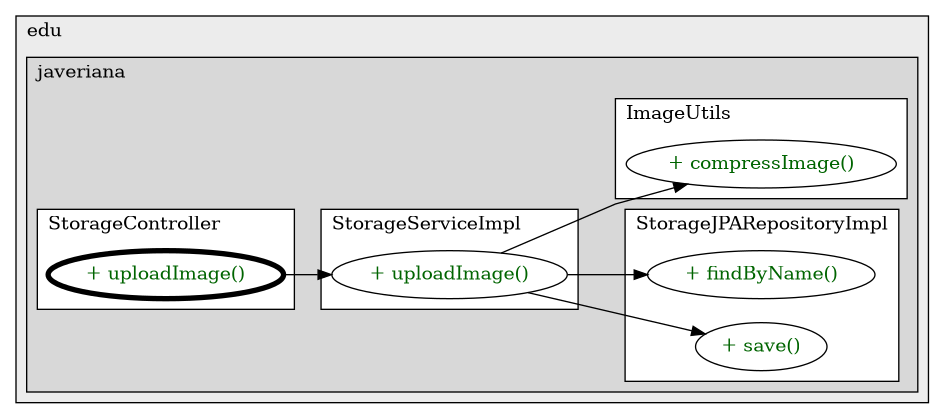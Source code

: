 @startuml

/' diagram meta data start
config=CallConfiguration;
{
  "rootMethod": "co.edu.javeriana.ctai.tgsecurity.controller.web.admin.StorageController#uploadImage(MultipartFile)",
  "projectClassification": {
    "searchMode": "OpenProject", // OpenProject, AllProjects
    "includedProjects": "",
    "pathEndKeywords": "*.impl",
    "isClientPath": "",
    "isClientName": "",
    "isTestPath": "",
    "isTestName": "",
    "isMappingPath": "",
    "isMappingName": "",
    "isDataAccessPath": "",
    "isDataAccessName": "",
    "isDataStructurePath": "",
    "isDataStructureName": "",
    "isInterfaceStructuresPath": "",
    "isInterfaceStructuresName": "",
    "isEntryPointPath": "",
    "isEntryPointName": "",
    "treatFinalFieldsAsMandatory": false
  },
  "graphRestriction": {
    "classPackageExcludeFilter": "",
    "classPackageIncludeFilter": "",
    "classNameExcludeFilter": "",
    "classNameIncludeFilter": "",
    "methodNameExcludeFilter": "",
    "methodNameIncludeFilter": "",
    "removeByInheritance": "", // inheritance/annotation based filtering is done in a second step
    "removeByAnnotation": "",
    "removeByClassPackage": "", // cleanup the graph after inheritance/annotation based filtering is done
    "removeByClassName": "",
    "cutMappings": false,
    "cutEnum": true,
    "cutTests": true,
    "cutClient": true,
    "cutDataAccess": true,
    "cutInterfaceStructures": true,
    "cutDataStructures": true,
    "cutGetterAndSetter": true,
    "cutConstructors": true
  },
  "graphTraversal": {
    "forwardDepth": 3,
    "backwardDepth": 3,
    "classPackageExcludeFilter": "",
    "classPackageIncludeFilter": "",
    "classNameExcludeFilter": "",
    "classNameIncludeFilter": "",
    "methodNameExcludeFilter": "",
    "methodNameIncludeFilter": "",
    "hideMappings": false,
    "hideDataStructures": false,
    "hidePrivateMethods": true,
    "hideInterfaceCalls": true, // indirection: implementation -> interface (is hidden) -> implementation
    "onlyShowApplicationEntryPoints": false, // root node is included
    "useMethodCallsForStructureDiagram": "ForwardOnly" // ForwardOnly, BothDirections, No
  },
  "details": {
    "aggregation": "GroupByClass", // ByClass, GroupByClass, None
    "showMethodParametersTypes": false,
    "showMethodParametersNames": false,
    "showMethodReturnType": false,
    "showPackageLevels": 2,
    "showCallOrder": false,
    "edgeMode": "MethodsOnly", // TypesOnly, MethodsOnly, TypesAndMethods, MethodsAndDirectTypeUsage
    "showDetailedClassStructure": false
  },
  "rootClass": "co.edu.javeriana.ctai.tgsecurity.controller.web.admin.StorageController",
  "extensionCallbackMethod": "" // qualified.class.name#methodName - signature: public static String method(String)
}
diagram meta data end '/



digraph g {
    rankdir="LR"
    splines=polyline
    

'nodes 
subgraph cluster_100278 { 
   	label=edu
	labeljust=l
	fillcolor="#ececec"
	style=filled
   
   subgraph cluster_496592481 { 
   	label=javeriana
	labeljust=l
	fillcolor="#d8d8d8"
	style=filled
   
   subgraph cluster_1822662211 { 
   	label=StorageController
	labeljust=l
	fillcolor=white
	style=filled
   
   StorageController1630280410XXXuploadImage633710552[
	label="+ uploadImage()"
	style=filled
	fillcolor=white
	tooltip="StorageController

null"
	penwidth=4
	fontcolor=darkgreen
];
} 

subgraph cluster_1929765259 { 
   	label=StorageJPARepositoryImpl
	labeljust=l
	fillcolor=white
	style=filled
   
   StorageJPARepositoryImpl389350765XXXfindByName1808118735[
	label="+ findByName()"
	style=filled
	fillcolor=white
	tooltip="StorageJPARepositoryImpl

null"
	fontcolor=darkgreen
];

StorageJPARepositoryImpl389350765XXXsave1125320581[
	label="+ save()"
	style=filled
	fillcolor=white
	tooltip="StorageJPARepositoryImpl

null"
	fontcolor=darkgreen
];
} 

subgraph cluster_308093684 { 
   	label=ImageUtils
	labeljust=l
	fillcolor=white
	style=filled
   
   ImageUtils1641283288XXXcompressImage1374008726[
	label="+ compressImage()"
	style=filled
	fillcolor=white
	tooltip="ImageUtils

null"
	fontcolor=darkgreen
];
} 

subgraph cluster_374324427 { 
   	label=StorageServiceImpl
	labeljust=l
	fillcolor=white
	style=filled
   
   StorageServiceImpl1642994765XXXuploadImage633710552[
	label="+ uploadImage()"
	style=filled
	fillcolor=white
	tooltip="StorageServiceImpl

null"
	fontcolor=darkgreen
];
} 
} 
} 

'edges    
StorageController1630280410XXXuploadImage633710552 -> StorageServiceImpl1642994765XXXuploadImage633710552;
StorageServiceImpl1642994765XXXuploadImage633710552 -> ImageUtils1641283288XXXcompressImage1374008726;
StorageServiceImpl1642994765XXXuploadImage633710552 -> StorageJPARepositoryImpl389350765XXXfindByName1808118735;
StorageServiceImpl1642994765XXXuploadImage633710552 -> StorageJPARepositoryImpl389350765XXXsave1125320581;
    
}
@enduml